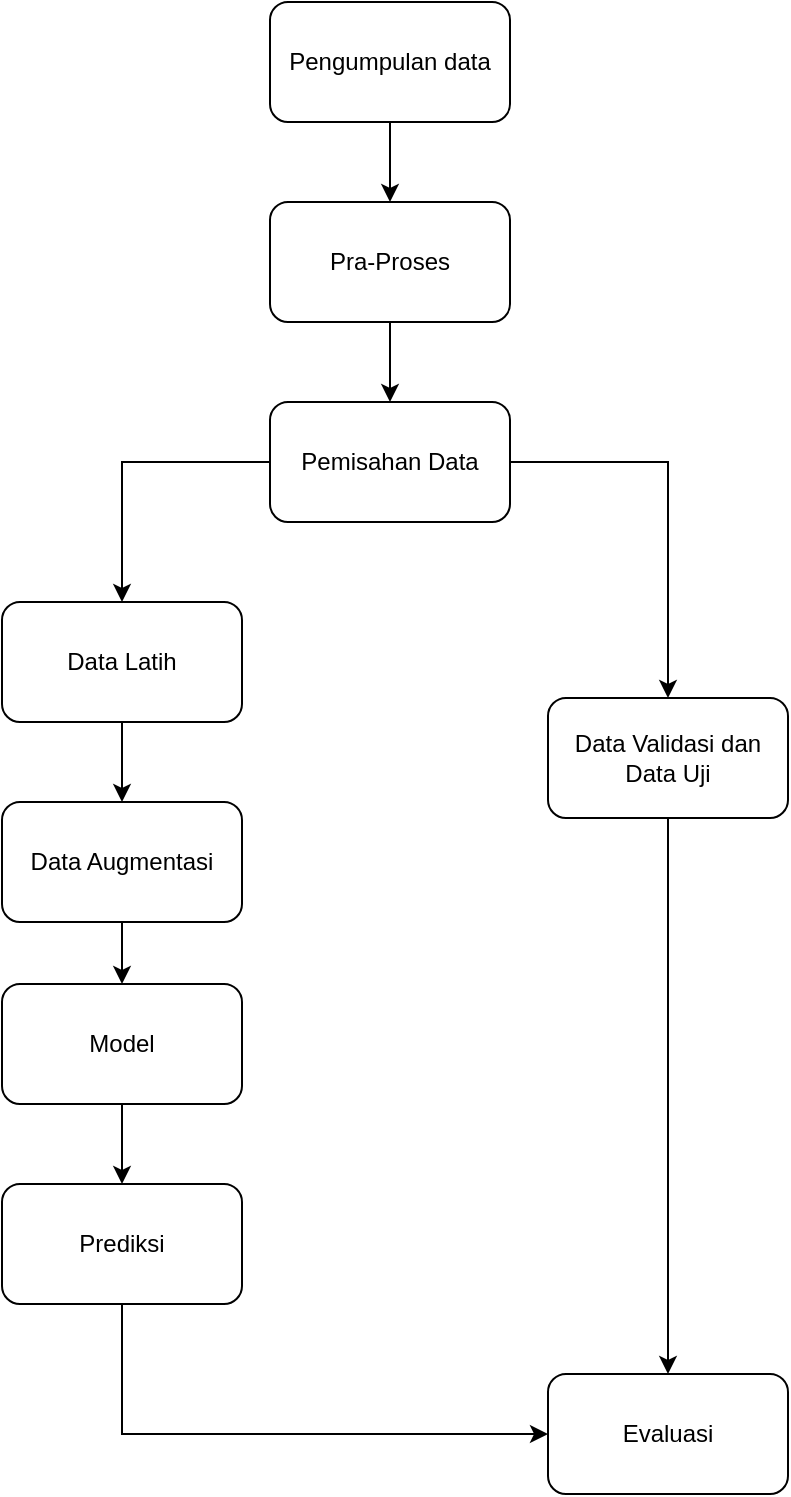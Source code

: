 <mxfile version="16.2.4" type="github">
  <diagram id="6a731a19-8d31-9384-78a2-239565b7b9f0" name="Page-1">
    <mxGraphModel dx="868" dy="492" grid="1" gridSize="13" guides="1" tooltips="1" connect="1" arrows="1" fold="1" page="1" pageScale="1" pageWidth="1169" pageHeight="827" background="none" math="0" shadow="0">
      <root>
        <mxCell id="0" />
        <mxCell id="1" parent="0" />
        <mxCell id="u7FrjLCv-Ces3TSmn1xm-72" style="edgeStyle=orthogonalEdgeStyle;rounded=0;orthogonalLoop=1;jettySize=auto;html=1;exitX=0.5;exitY=1;exitDx=0;exitDy=0;entryX=0.5;entryY=0;entryDx=0;entryDy=0;" parent="1" source="u7FrjLCv-Ces3TSmn1xm-55" target="u7FrjLCv-Ces3TSmn1xm-56" edge="1">
          <mxGeometry relative="1" as="geometry" />
        </mxCell>
        <mxCell id="u7FrjLCv-Ces3TSmn1xm-55" value="Pengumpulan data" style="rounded=1;whiteSpace=wrap;html=1;" parent="1" vertex="1">
          <mxGeometry x="524" y="133" width="120" height="60" as="geometry" />
        </mxCell>
        <mxCell id="u7FrjLCv-Ces3TSmn1xm-61" style="edgeStyle=orthogonalEdgeStyle;rounded=0;orthogonalLoop=1;jettySize=auto;html=1;exitX=0.5;exitY=1;exitDx=0;exitDy=0;entryX=0.5;entryY=0;entryDx=0;entryDy=0;" parent="1" source="u7FrjLCv-Ces3TSmn1xm-56" target="u7FrjLCv-Ces3TSmn1xm-57" edge="1">
          <mxGeometry relative="1" as="geometry" />
        </mxCell>
        <mxCell id="u7FrjLCv-Ces3TSmn1xm-56" value="Pra-Proses" style="rounded=1;whiteSpace=wrap;html=1;" parent="1" vertex="1">
          <mxGeometry x="524" y="233" width="120" height="60" as="geometry" />
        </mxCell>
        <mxCell id="u7FrjLCv-Ces3TSmn1xm-86" style="edgeStyle=orthogonalEdgeStyle;rounded=0;orthogonalLoop=1;jettySize=auto;html=1;exitX=1;exitY=0.5;exitDx=0;exitDy=0;entryX=0.5;entryY=0;entryDx=0;entryDy=0;" parent="1" source="u7FrjLCv-Ces3TSmn1xm-57" target="u7FrjLCv-Ces3TSmn1xm-81" edge="1">
          <mxGeometry relative="1" as="geometry" />
        </mxCell>
        <mxCell id="u7FrjLCv-Ces3TSmn1xm-87" style="edgeStyle=orthogonalEdgeStyle;rounded=0;orthogonalLoop=1;jettySize=auto;html=1;exitX=0;exitY=0.5;exitDx=0;exitDy=0;" parent="1" source="u7FrjLCv-Ces3TSmn1xm-57" target="u7FrjLCv-Ces3TSmn1xm-58" edge="1">
          <mxGeometry relative="1" as="geometry" />
        </mxCell>
        <mxCell id="u7FrjLCv-Ces3TSmn1xm-57" value="Pemisahan Data" style="rounded=1;whiteSpace=wrap;html=1;" parent="1" vertex="1">
          <mxGeometry x="524" y="333" width="120" height="60" as="geometry" />
        </mxCell>
        <mxCell id="u7FrjLCv-Ces3TSmn1xm-88" style="edgeStyle=orthogonalEdgeStyle;rounded=0;orthogonalLoop=1;jettySize=auto;html=1;exitX=0.5;exitY=1;exitDx=0;exitDy=0;entryX=0.5;entryY=0;entryDx=0;entryDy=0;" parent="1" source="u7FrjLCv-Ces3TSmn1xm-58" target="u7FrjLCv-Ces3TSmn1xm-73" edge="1">
          <mxGeometry relative="1" as="geometry" />
        </mxCell>
        <mxCell id="u7FrjLCv-Ces3TSmn1xm-58" value="Data Latih" style="rounded=1;whiteSpace=wrap;html=1;" parent="1" vertex="1">
          <mxGeometry x="390" y="433" width="120" height="60" as="geometry" />
        </mxCell>
        <mxCell id="44MK7WS4BgI2yzWOFwsG-4" style="edgeStyle=orthogonalEdgeStyle;rounded=0;orthogonalLoop=1;jettySize=auto;html=1;exitX=0.5;exitY=1;exitDx=0;exitDy=0;entryX=0;entryY=0.5;entryDx=0;entryDy=0;" edge="1" parent="1" source="u7FrjLCv-Ces3TSmn1xm-67" target="u7FrjLCv-Ces3TSmn1xm-70">
          <mxGeometry relative="1" as="geometry" />
        </mxCell>
        <mxCell id="u7FrjLCv-Ces3TSmn1xm-67" value="Prediksi" style="rounded=1;whiteSpace=wrap;html=1;" parent="1" vertex="1">
          <mxGeometry x="390" y="724" width="120" height="60" as="geometry" />
        </mxCell>
        <mxCell id="u7FrjLCv-Ces3TSmn1xm-70" value="Evaluasi" style="rounded=1;whiteSpace=wrap;html=1;" parent="1" vertex="1">
          <mxGeometry x="663" y="819" width="120" height="60" as="geometry" />
        </mxCell>
        <mxCell id="44MK7WS4BgI2yzWOFwsG-2" style="edgeStyle=orthogonalEdgeStyle;rounded=0;orthogonalLoop=1;jettySize=auto;html=1;exitX=0.5;exitY=1;exitDx=0;exitDy=0;entryX=0.5;entryY=0;entryDx=0;entryDy=0;" edge="1" parent="1" source="u7FrjLCv-Ces3TSmn1xm-73" target="44MK7WS4BgI2yzWOFwsG-1">
          <mxGeometry relative="1" as="geometry" />
        </mxCell>
        <mxCell id="u7FrjLCv-Ces3TSmn1xm-73" value="Data Augmentasi" style="rounded=1;whiteSpace=wrap;html=1;" parent="1" vertex="1">
          <mxGeometry x="390" y="533" width="120" height="60" as="geometry" />
        </mxCell>
        <mxCell id="44MK7WS4BgI2yzWOFwsG-5" style="edgeStyle=orthogonalEdgeStyle;rounded=0;orthogonalLoop=1;jettySize=auto;html=1;exitX=0.5;exitY=1;exitDx=0;exitDy=0;entryX=0.5;entryY=0;entryDx=0;entryDy=0;" edge="1" parent="1" source="u7FrjLCv-Ces3TSmn1xm-81" target="u7FrjLCv-Ces3TSmn1xm-70">
          <mxGeometry relative="1" as="geometry" />
        </mxCell>
        <mxCell id="u7FrjLCv-Ces3TSmn1xm-81" value="Data Validasi dan Data Uji" style="rounded=1;whiteSpace=wrap;html=1;" parent="1" vertex="1">
          <mxGeometry x="663" y="481" width="120" height="60" as="geometry" />
        </mxCell>
        <mxCell id="44MK7WS4BgI2yzWOFwsG-3" style="edgeStyle=orthogonalEdgeStyle;rounded=0;orthogonalLoop=1;jettySize=auto;html=1;exitX=0.5;exitY=1;exitDx=0;exitDy=0;entryX=0.5;entryY=0;entryDx=0;entryDy=0;" edge="1" parent="1" source="44MK7WS4BgI2yzWOFwsG-1" target="u7FrjLCv-Ces3TSmn1xm-67">
          <mxGeometry relative="1" as="geometry" />
        </mxCell>
        <mxCell id="44MK7WS4BgI2yzWOFwsG-1" value="Model" style="rounded=1;whiteSpace=wrap;html=1;" vertex="1" parent="1">
          <mxGeometry x="390" y="624" width="120" height="60" as="geometry" />
        </mxCell>
      </root>
    </mxGraphModel>
  </diagram>
</mxfile>
